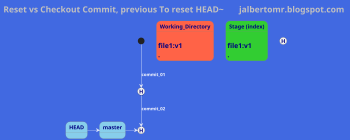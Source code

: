 @startuml
scale 350 width
title <color:silver><size:25>Reset vs Checkout Commit, previous To reset HEAD~       jalbertomr.blogspot.com

skinparam backgroundColor royalblue
skinparam arrowcolor white
skinparam arrowfontStyle bold
skinparam arrowfontcolor w

skinparam state {
  backgroundColor SkyBlue
  BorderColor gray
  backgroundColor<< Stage >> LimeGreen
  backgroundColor<< WorkDir >> Tomato
  backgroundColor<< History >> Khaki
  FontSize 16
  FontStyle bold
  fontcolor navy
}


state Working_Directory << WorkDir >>
state "Stage (index)" as Stage  << Stage >>
state _HEAD <<History>>

state HEAD
state master
state 48ed828 <<History>>
state 3f95103 <<History>>



[*] --> 48ed828 : commit_01
48ed828 --> 3f95103 : commit_02
48ed828 : <size:20>file1:v1\n<size:20>file2:v1
3f95103 : <size:20>file1:v2\n<size:20>file2: v1
HEAD -right-> master
master -right-> 3f95103

Working_Directory : \n<size:20>file1:v1\n<size:20>.
Stage : \n<size:20>file1:v1\n<size:20>.
_HEAD : <size:16>48ed828\n<size:20>file1:v1\n<size:20>.



@enduml